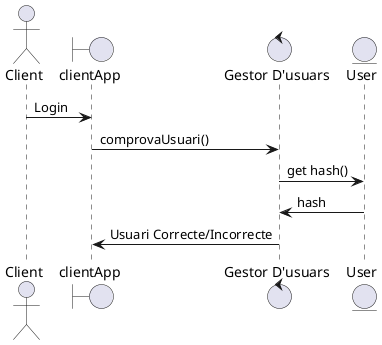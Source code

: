 @startuml
actor Client as c 
boundary clientApp as a 
control "Gestor D'usuars" as g
entity User as u 

c -> a : Login 
a -> g : comprovaUsuari()
g-> u  : get hash() 
u -> g : hash
g -> a : Usuari Correcte/Incorrecte 



@enduml
